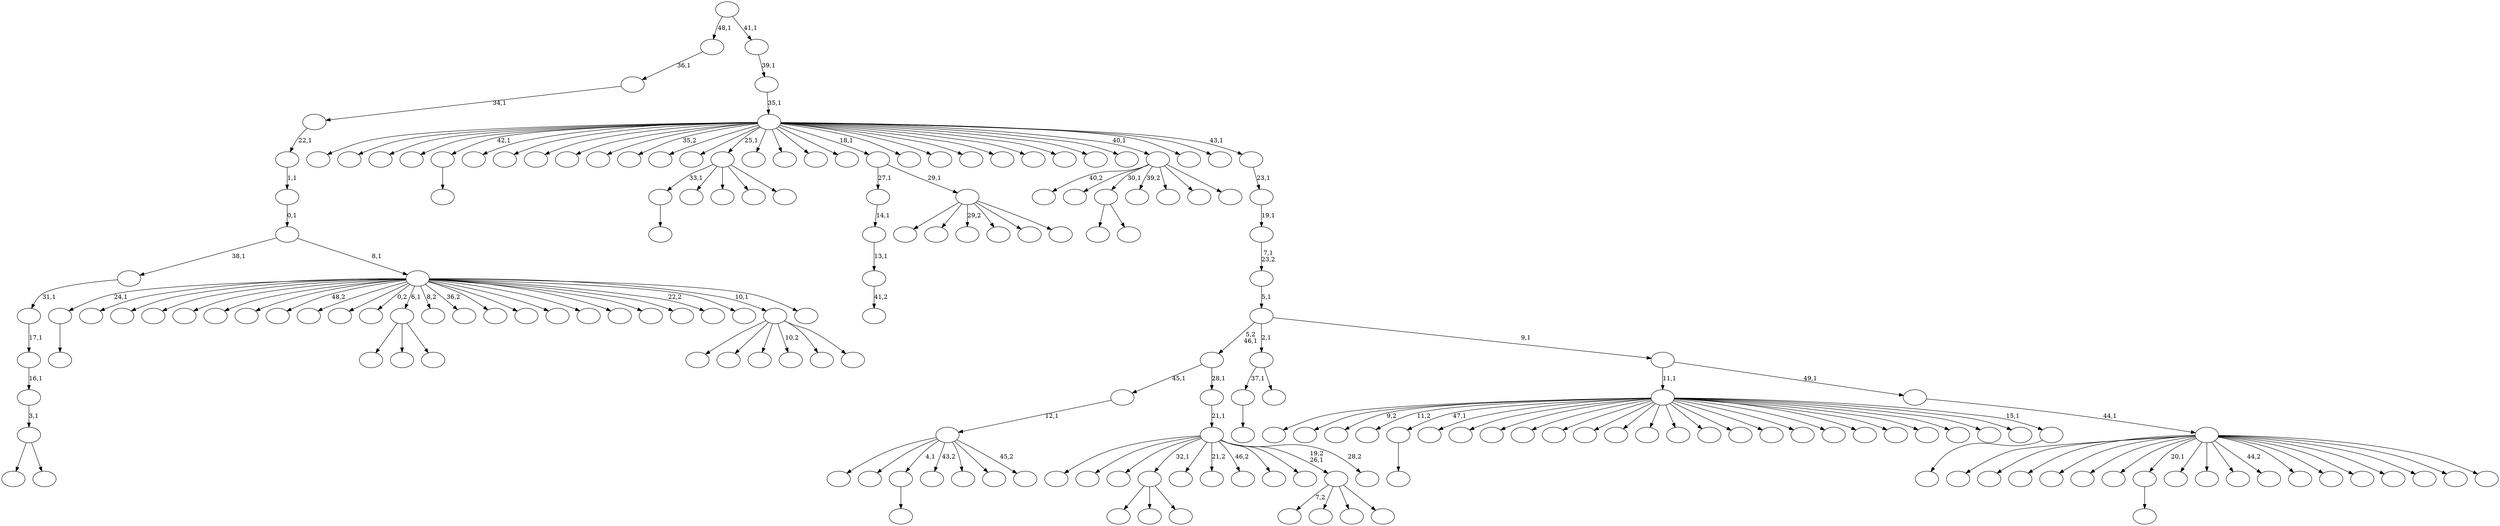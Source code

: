 digraph T {
	200 [label=""]
	199 [label=""]
	198 [label=""]
	197 [label=""]
	196 [label=""]
	195 [label=""]
	194 [label=""]
	193 [label=""]
	192 [label=""]
	191 [label=""]
	190 [label=""]
	189 [label=""]
	188 [label=""]
	187 [label=""]
	186 [label=""]
	185 [label=""]
	184 [label=""]
	183 [label=""]
	182 [label=""]
	181 [label=""]
	180 [label=""]
	179 [label=""]
	178 [label=""]
	177 [label=""]
	176 [label=""]
	175 [label=""]
	174 [label=""]
	173 [label=""]
	172 [label=""]
	171 [label=""]
	170 [label=""]
	169 [label=""]
	168 [label=""]
	167 [label=""]
	166 [label=""]
	165 [label=""]
	164 [label=""]
	163 [label=""]
	162 [label=""]
	161 [label=""]
	160 [label=""]
	159 [label=""]
	158 [label=""]
	157 [label=""]
	156 [label=""]
	155 [label=""]
	154 [label=""]
	153 [label=""]
	152 [label=""]
	151 [label=""]
	150 [label=""]
	149 [label=""]
	148 [label=""]
	147 [label=""]
	146 [label=""]
	145 [label=""]
	144 [label=""]
	143 [label=""]
	142 [label=""]
	141 [label=""]
	140 [label=""]
	139 [label=""]
	138 [label=""]
	137 [label=""]
	136 [label=""]
	135 [label=""]
	134 [label=""]
	133 [label=""]
	132 [label=""]
	131 [label=""]
	130 [label=""]
	129 [label=""]
	128 [label=""]
	127 [label=""]
	126 [label=""]
	125 [label=""]
	124 [label=""]
	123 [label=""]
	122 [label=""]
	121 [label=""]
	120 [label=""]
	119 [label=""]
	118 [label=""]
	117 [label=""]
	116 [label=""]
	115 [label=""]
	114 [label=""]
	113 [label=""]
	112 [label=""]
	111 [label=""]
	110 [label=""]
	109 [label=""]
	108 [label=""]
	107 [label=""]
	106 [label=""]
	105 [label=""]
	104 [label=""]
	103 [label=""]
	102 [label=""]
	101 [label=""]
	100 [label=""]
	99 [label=""]
	98 [label=""]
	97 [label=""]
	96 [label=""]
	95 [label=""]
	94 [label=""]
	93 [label=""]
	92 [label=""]
	91 [label=""]
	90 [label=""]
	89 [label=""]
	88 [label=""]
	87 [label=""]
	86 [label=""]
	85 [label=""]
	84 [label=""]
	83 [label=""]
	82 [label=""]
	81 [label=""]
	80 [label=""]
	79 [label=""]
	78 [label=""]
	77 [label=""]
	76 [label=""]
	75 [label=""]
	74 [label=""]
	73 [label=""]
	72 [label=""]
	71 [label=""]
	70 [label=""]
	69 [label=""]
	68 [label=""]
	67 [label=""]
	66 [label=""]
	65 [label=""]
	64 [label=""]
	63 [label=""]
	62 [label=""]
	61 [label=""]
	60 [label=""]
	59 [label=""]
	58 [label=""]
	57 [label=""]
	56 [label=""]
	55 [label=""]
	54 [label=""]
	53 [label=""]
	52 [label=""]
	51 [label=""]
	50 [label=""]
	49 [label=""]
	48 [label=""]
	47 [label=""]
	46 [label=""]
	45 [label=""]
	44 [label=""]
	43 [label=""]
	42 [label=""]
	41 [label=""]
	40 [label=""]
	39 [label=""]
	38 [label=""]
	37 [label=""]
	36 [label=""]
	35 [label=""]
	34 [label=""]
	33 [label=""]
	32 [label=""]
	31 [label=""]
	30 [label=""]
	29 [label=""]
	28 [label=""]
	27 [label=""]
	26 [label=""]
	25 [label=""]
	24 [label=""]
	23 [label=""]
	22 [label=""]
	21 [label=""]
	20 [label=""]
	19 [label=""]
	18 [label=""]
	17 [label=""]
	16 [label=""]
	15 [label=""]
	14 [label=""]
	13 [label=""]
	12 [label=""]
	11 [label=""]
	10 [label=""]
	9 [label=""]
	8 [label=""]
	7 [label=""]
	6 [label=""]
	5 [label=""]
	4 [label=""]
	3 [label=""]
	2 [label=""]
	1 [label=""]
	0 [label=""]
	194 -> 195 [label=""]
	192 -> 193 [label=""]
	183 -> 197 [label=""]
	183 -> 184 [label=""]
	174 -> 175 [label=""]
	171 -> 172 [label=""]
	169 -> 170 [label=""]
	151 -> 163 [label=""]
	151 -> 153 [label=""]
	151 -> 152 [label=""]
	142 -> 143 [label="41,2"]
	141 -> 142 [label="13,1"]
	140 -> 141 [label="14,1"]
	132 -> 133 [label=""]
	130 -> 164 [label=""]
	130 -> 131 [label=""]
	129 -> 130 [label="3,1"]
	128 -> 129 [label="16,1"]
	127 -> 128 [label="17,1"]
	126 -> 127 [label="31,1"]
	118 -> 192 [label="33,1"]
	118 -> 145 [label=""]
	118 -> 134 [label=""]
	118 -> 122 [label=""]
	118 -> 119 [label=""]
	97 -> 98 [label=""]
	95 -> 155 [label=""]
	95 -> 120 [label=""]
	95 -> 96 [label=""]
	77 -> 176 [label=""]
	77 -> 165 [label=""]
	77 -> 110 [label="29,2"]
	77 -> 93 [label=""]
	77 -> 81 [label=""]
	77 -> 78 [label=""]
	76 -> 140 [label="27,1"]
	76 -> 77 [label="29,1"]
	52 -> 158 [label=""]
	52 -> 156 [label=""]
	52 -> 97 [label="4,1"]
	52 -> 94 [label="43,2"]
	52 -> 83 [label=""]
	52 -> 57 [label=""]
	52 -> 53 [label="45,2"]
	51 -> 52 [label="12,1"]
	41 -> 42 [label=""]
	40 -> 200 [label=""]
	40 -> 191 [label=""]
	40 -> 180 [label="9,2"]
	40 -> 178 [label="11,2"]
	40 -> 169 [label="47,1"]
	40 -> 168 [label=""]
	40 -> 166 [label=""]
	40 -> 161 [label=""]
	40 -> 136 [label=""]
	40 -> 125 [label=""]
	40 -> 116 [label=""]
	40 -> 111 [label=""]
	40 -> 100 [label=""]
	40 -> 90 [label=""]
	40 -> 89 [label=""]
	40 -> 88 [label=""]
	40 -> 79 [label=""]
	40 -> 73 [label=""]
	40 -> 71 [label=""]
	40 -> 68 [label=""]
	40 -> 63 [label=""]
	40 -> 54 [label=""]
	40 -> 50 [label=""]
	40 -> 45 [label=""]
	40 -> 43 [label=""]
	40 -> 41 [label="15,1"]
	38 -> 182 [label=""]
	38 -> 117 [label=""]
	38 -> 107 [label=""]
	38 -> 91 [label="10,2"]
	38 -> 70 [label=""]
	38 -> 39 [label=""]
	34 -> 135 [label="7,2"]
	34 -> 65 [label=""]
	34 -> 64 [label=""]
	34 -> 35 [label=""]
	32 -> 198 [label=""]
	32 -> 177 [label=""]
	32 -> 162 [label=""]
	32 -> 151 [label="32,1"]
	32 -> 115 [label=""]
	32 -> 114 [label="21,2"]
	32 -> 92 [label="46,2"]
	32 -> 46 [label=""]
	32 -> 36 [label=""]
	32 -> 34 [label="19,2\n26,1"]
	32 -> 33 [label="28,2"]
	31 -> 32 [label="21,1"]
	30 -> 51 [label="45,1"]
	30 -> 31 [label="28,1"]
	28 -> 174 [label="37,1"]
	28 -> 29 [label=""]
	23 -> 199 [label="40,2"]
	23 -> 188 [label=""]
	23 -> 183 [label="30,1"]
	23 -> 82 [label="39,2"]
	23 -> 60 [label=""]
	23 -> 55 [label=""]
	23 -> 24 [label=""]
	20 -> 194 [label="24,1"]
	20 -> 173 [label=""]
	20 -> 160 [label=""]
	20 -> 157 [label=""]
	20 -> 154 [label=""]
	20 -> 150 [label=""]
	20 -> 146 [label=""]
	20 -> 137 [label="48,2"]
	20 -> 123 [label=""]
	20 -> 112 [label=""]
	20 -> 102 [label="0,2"]
	20 -> 95 [label="6,1"]
	20 -> 87 [label="8,2"]
	20 -> 86 [label="36,2"]
	20 -> 84 [label=""]
	20 -> 74 [label=""]
	20 -> 72 [label=""]
	20 -> 69 [label=""]
	20 -> 67 [label=""]
	20 -> 59 [label=""]
	20 -> 58 [label=""]
	20 -> 47 [label="22,2"]
	20 -> 44 [label=""]
	20 -> 38 [label="10,1"]
	20 -> 21 [label=""]
	19 -> 126 [label="38,1"]
	19 -> 20 [label="8,1"]
	18 -> 19 [label="0,1"]
	17 -> 18 [label="1,1"]
	16 -> 17 [label="22,1"]
	15 -> 16 [label="34,1"]
	14 -> 15 [label="36,1"]
	11 -> 196 [label=""]
	11 -> 189 [label=""]
	11 -> 187 [label=""]
	11 -> 186 [label=""]
	11 -> 147 [label=""]
	11 -> 144 [label=""]
	11 -> 132 [label="20,1"]
	11 -> 109 [label=""]
	11 -> 108 [label=""]
	11 -> 106 [label=""]
	11 -> 104 [label="44,2"]
	11 -> 101 [label=""]
	11 -> 99 [label=""]
	11 -> 80 [label=""]
	11 -> 62 [label=""]
	11 -> 49 [label=""]
	11 -> 27 [label=""]
	11 -> 12 [label=""]
	10 -> 11 [label="44,1"]
	9 -> 40 [label="11,1"]
	9 -> 10 [label="49,1"]
	8 -> 30 [label="5,2\n46,1"]
	8 -> 28 [label="2,1"]
	8 -> 9 [label="9,1"]
	7 -> 8 [label="5,1"]
	6 -> 7 [label="7,1\n23,2"]
	5 -> 6 [label="19,1"]
	4 -> 5 [label="23,1"]
	3 -> 190 [label=""]
	3 -> 185 [label=""]
	3 -> 181 [label=""]
	3 -> 179 [label=""]
	3 -> 171 [label="42,1"]
	3 -> 167 [label=""]
	3 -> 159 [label=""]
	3 -> 149 [label=""]
	3 -> 148 [label=""]
	3 -> 139 [label=""]
	3 -> 138 [label="35,2"]
	3 -> 124 [label=""]
	3 -> 121 [label=""]
	3 -> 118 [label="25,1"]
	3 -> 113 [label=""]
	3 -> 105 [label=""]
	3 -> 103 [label=""]
	3 -> 85 [label=""]
	3 -> 76 [label="18,1"]
	3 -> 75 [label=""]
	3 -> 66 [label=""]
	3 -> 61 [label=""]
	3 -> 56 [label=""]
	3 -> 48 [label=""]
	3 -> 37 [label=""]
	3 -> 26 [label=""]
	3 -> 25 [label=""]
	3 -> 23 [label="40,1"]
	3 -> 22 [label=""]
	3 -> 13 [label=""]
	3 -> 4 [label="43,1"]
	2 -> 3 [label="35,1"]
	1 -> 2 [label="39,1"]
	0 -> 14 [label="48,1"]
	0 -> 1 [label="41,1"]
}
